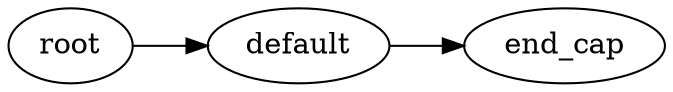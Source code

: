 digraph default {
	graph [rankdir=LR]
	root_1 [label=root href="javascript:s=&quot;\(\)\nNone&quot;; console.log(s); alert(s);"]
	default_2 [label=default href="javascript:s=&quot;\(&#x27;default&#x27;,\)\nCurtainEndCap&quot;; console.log(s); alert(s);" tooltip=CurtainEndCap]
	end_cap_3 [label=end_cap href="javascript:s=&quot;\(&#x27;default&#x27;,\ &#x27;end_cap&#x27;\)\nRotateExtrude&quot;; console.log(s); alert(s);" tooltip=RotateExtrude]
	root_1 -> default_2
	default_2 -> end_cap_3
}
